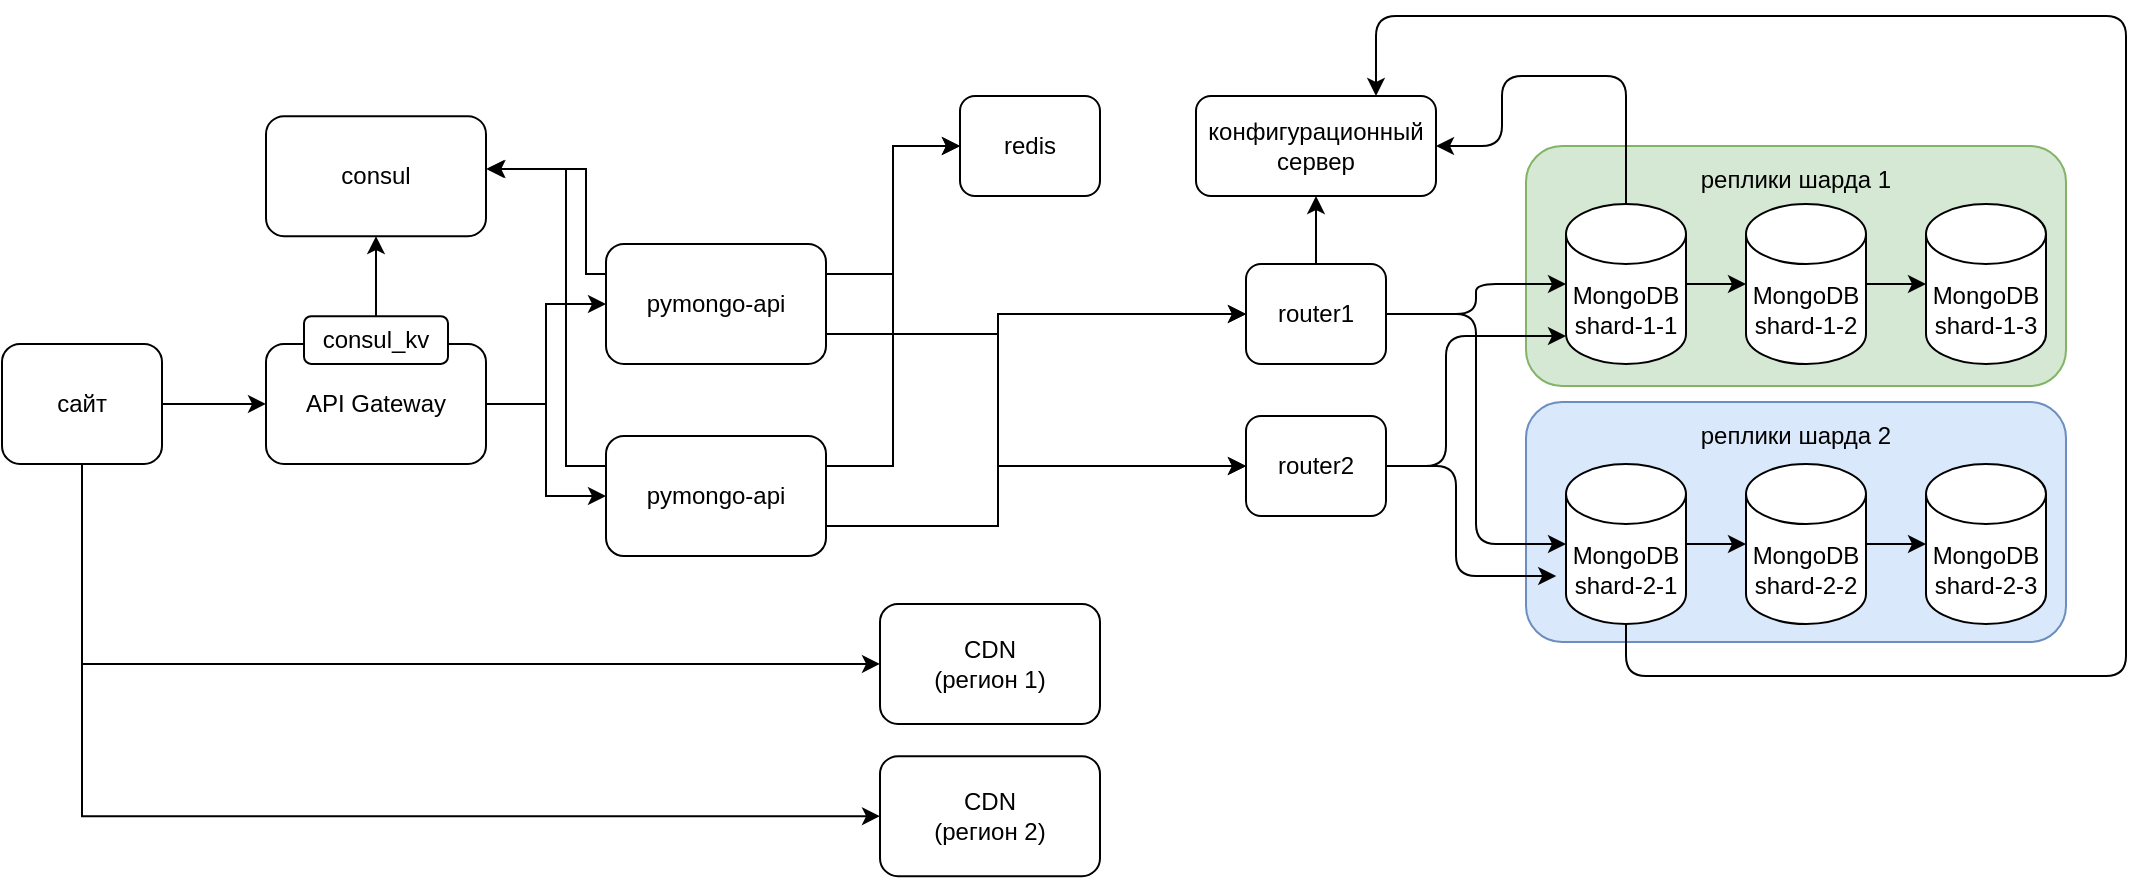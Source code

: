 <mxfile version="24.7.17">
  <diagram name="Page-1" id="-H_mtQnk-PTXWXPvYvuk">
    <mxGraphModel dx="-1517" dy="466" grid="1" gridSize="10" guides="1" tooltips="1" connect="1" arrows="1" fold="1" page="1" pageScale="1" pageWidth="1169" pageHeight="827" math="0" shadow="0">
      <root>
        <mxCell id="0" />
        <mxCell id="1" parent="0" />
        <mxCell id="W5bVdVhqWJVxm2qdPFO--2" value="реплики шарда 2&lt;div&gt;&lt;br&gt;&lt;/div&gt;&lt;div&gt;&lt;br&gt;&lt;/div&gt;&lt;div&gt;&lt;br&gt;&lt;/div&gt;&lt;div&gt;&lt;br&gt;&lt;/div&gt;&lt;div&gt;&lt;br&gt;&lt;/div&gt;&lt;div&gt;&lt;br&gt;&lt;/div&gt;" style="rounded=1;whiteSpace=wrap;html=1;fillColor=#dae8fc;strokeColor=#6c8ebf;" parent="1" vertex="1">
          <mxGeometry x="3154" y="383" width="270" height="120" as="geometry" />
        </mxCell>
        <mxCell id="W5bVdVhqWJVxm2qdPFO--3" value="реплики шарда 1&lt;div&gt;&lt;br&gt;&lt;/div&gt;&lt;div&gt;&lt;br&gt;&lt;/div&gt;&lt;div&gt;&lt;br&gt;&lt;/div&gt;&lt;div&gt;&lt;br&gt;&lt;/div&gt;&lt;div&gt;&lt;br&gt;&lt;/div&gt;&lt;div&gt;&lt;br&gt;&lt;/div&gt;" style="rounded=1;whiteSpace=wrap;html=1;fillColor=#d5e8d4;strokeColor=#82b366;" parent="1" vertex="1">
          <mxGeometry x="3154" y="255" width="270" height="120" as="geometry" />
        </mxCell>
        <mxCell id="W5bVdVhqWJVxm2qdPFO--4" value="" style="edgeStyle=orthogonalEdgeStyle;rounded=0;orthogonalLoop=1;jettySize=auto;html=1;" parent="1" source="W5bVdVhqWJVxm2qdPFO--6" target="W5bVdVhqWJVxm2qdPFO--17" edge="1">
          <mxGeometry relative="1" as="geometry" />
        </mxCell>
        <mxCell id="W5bVdVhqWJVxm2qdPFO--5" style="edgeStyle=orthogonalEdgeStyle;rounded=1;orthogonalLoop=1;jettySize=auto;html=1;entryX=1;entryY=0.5;entryDx=0;entryDy=0;curved=0;" parent="1" source="W5bVdVhqWJVxm2qdPFO--6" target="W5bVdVhqWJVxm2qdPFO--24" edge="1">
          <mxGeometry relative="1" as="geometry">
            <Array as="points">
              <mxPoint x="3204" y="220" />
              <mxPoint x="3142" y="220" />
              <mxPoint x="3142" y="255" />
            </Array>
          </mxGeometry>
        </mxCell>
        <mxCell id="W5bVdVhqWJVxm2qdPFO--6" value="MongoDB&lt;div&gt;shard-1-1&lt;/div&gt;" style="shape=cylinder3;whiteSpace=wrap;html=1;boundedLbl=1;backgroundOutline=1;size=15;" parent="1" vertex="1">
          <mxGeometry x="3174" y="284" width="60" height="80" as="geometry" />
        </mxCell>
        <mxCell id="W5bVdVhqWJVxm2qdPFO--7" value="" style="edgeStyle=orthogonalEdgeStyle;rounded=0;orthogonalLoop=1;jettySize=auto;html=1;curved=0;exitX=1;exitY=0.75;exitDx=0;exitDy=0;" parent="1" source="W5bVdVhqWJVxm2qdPFO--28" target="W5bVdVhqWJVxm2qdPFO--23" edge="1">
          <mxGeometry relative="1" as="geometry">
            <mxPoint x="2932.32" y="385.19" as="sourcePoint" />
            <Array as="points">
              <mxPoint x="2890" y="349" />
              <mxPoint x="2890" y="339" />
            </Array>
          </mxGeometry>
        </mxCell>
        <mxCell id="W5bVdVhqWJVxm2qdPFO--8" style="edgeStyle=orthogonalEdgeStyle;rounded=0;orthogonalLoop=1;jettySize=auto;html=1;entryX=0;entryY=0.5;entryDx=0;entryDy=0;curved=0;exitX=1;exitY=0.75;exitDx=0;exitDy=0;" parent="1" source="W5bVdVhqWJVxm2qdPFO--28" target="W5bVdVhqWJVxm2qdPFO--25" edge="1">
          <mxGeometry relative="1" as="geometry">
            <mxPoint x="2934" y="385" as="sourcePoint" />
            <Array as="points">
              <mxPoint x="2890" y="349" />
              <mxPoint x="2890" y="415" />
            </Array>
          </mxGeometry>
        </mxCell>
        <mxCell id="9A4CyIU_A1YxmYjmKeMT-3" style="edgeStyle=orthogonalEdgeStyle;rounded=0;orthogonalLoop=1;jettySize=auto;html=1;exitX=1;exitY=0.25;exitDx=0;exitDy=0;entryX=0;entryY=0.5;entryDx=0;entryDy=0;" edge="1" parent="1" source="W5bVdVhqWJVxm2qdPFO--10" target="9A4CyIU_A1YxmYjmKeMT-1">
          <mxGeometry relative="1" as="geometry">
            <mxPoint x="2840" y="250" as="targetPoint" />
          </mxGeometry>
        </mxCell>
        <mxCell id="9A4CyIU_A1YxmYjmKeMT-6" style="edgeStyle=orthogonalEdgeStyle;rounded=0;orthogonalLoop=1;jettySize=auto;html=1;exitX=1;exitY=0.75;exitDx=0;exitDy=0;entryX=0;entryY=0.5;entryDx=0;entryDy=0;curved=0;" edge="1" parent="1" source="W5bVdVhqWJVxm2qdPFO--10" target="W5bVdVhqWJVxm2qdPFO--23">
          <mxGeometry relative="1" as="geometry">
            <Array as="points">
              <mxPoint x="2890" y="445" />
              <mxPoint x="2890" y="339" />
            </Array>
          </mxGeometry>
        </mxCell>
        <mxCell id="9A4CyIU_A1YxmYjmKeMT-7" style="edgeStyle=orthogonalEdgeStyle;rounded=0;orthogonalLoop=1;jettySize=auto;html=1;exitX=1;exitY=0.75;exitDx=0;exitDy=0;entryX=0;entryY=0.5;entryDx=0;entryDy=0;" edge="1" parent="1" source="W5bVdVhqWJVxm2qdPFO--10" target="W5bVdVhqWJVxm2qdPFO--25">
          <mxGeometry relative="1" as="geometry">
            <Array as="points">
              <mxPoint x="2890" y="445" />
              <mxPoint x="2890" y="415" />
            </Array>
          </mxGeometry>
        </mxCell>
        <mxCell id="W5bVdVhqWJVxm2qdPFO--10" value="pymongo-api" style="rounded=1;whiteSpace=wrap;html=1;" parent="1" vertex="1">
          <mxGeometry x="2694" y="400" width="110" height="60" as="geometry" />
        </mxCell>
        <mxCell id="W5bVdVhqWJVxm2qdPFO--11" style="edgeStyle=orthogonalEdgeStyle;rounded=1;orthogonalLoop=1;jettySize=auto;html=1;exitX=1;exitY=0.5;exitDx=0;exitDy=0;entryX=0;entryY=0.5;entryDx=0;entryDy=0;entryPerimeter=0;curved=0;" parent="1" source="W5bVdVhqWJVxm2qdPFO--23" target="W5bVdVhqWJVxm2qdPFO--6" edge="1">
          <mxGeometry relative="1" as="geometry" />
        </mxCell>
        <mxCell id="W5bVdVhqWJVxm2qdPFO--12" value="" style="edgeStyle=orthogonalEdgeStyle;rounded=0;orthogonalLoop=1;jettySize=auto;html=1;" parent="1" source="W5bVdVhqWJVxm2qdPFO--14" target="W5bVdVhqWJVxm2qdPFO--20" edge="1">
          <mxGeometry relative="1" as="geometry" />
        </mxCell>
        <mxCell id="W5bVdVhqWJVxm2qdPFO--13" style="edgeStyle=orthogonalEdgeStyle;rounded=1;orthogonalLoop=1;jettySize=auto;html=1;exitX=0.5;exitY=1;exitDx=0;exitDy=0;exitPerimeter=0;entryX=0.75;entryY=0;entryDx=0;entryDy=0;curved=0;" parent="1" source="W5bVdVhqWJVxm2qdPFO--14" target="W5bVdVhqWJVxm2qdPFO--24" edge="1">
          <mxGeometry relative="1" as="geometry">
            <mxPoint x="3104" y="300" as="targetPoint" />
            <Array as="points">
              <mxPoint x="3204" y="520" />
              <mxPoint x="3454" y="520" />
              <mxPoint x="3454" y="190" />
              <mxPoint x="3079" y="190" />
            </Array>
          </mxGeometry>
        </mxCell>
        <mxCell id="W5bVdVhqWJVxm2qdPFO--14" value="MongoDB&lt;div&gt;shard-2-1&lt;/div&gt;" style="shape=cylinder3;whiteSpace=wrap;html=1;boundedLbl=1;backgroundOutline=1;size=15;" parent="1" vertex="1">
          <mxGeometry x="3174" y="414" width="60" height="80" as="geometry" />
        </mxCell>
        <mxCell id="W5bVdVhqWJVxm2qdPFO--15" style="edgeStyle=orthogonalEdgeStyle;rounded=1;orthogonalLoop=1;jettySize=auto;html=1;entryX=0;entryY=0.5;entryDx=0;entryDy=0;entryPerimeter=0;curved=0;exitX=1;exitY=0.5;exitDx=0;exitDy=0;" parent="1" source="W5bVdVhqWJVxm2qdPFO--23" target="W5bVdVhqWJVxm2qdPFO--14" edge="1">
          <mxGeometry relative="1" as="geometry" />
        </mxCell>
        <mxCell id="W5bVdVhqWJVxm2qdPFO--16" value="" style="edgeStyle=orthogonalEdgeStyle;rounded=0;orthogonalLoop=1;jettySize=auto;html=1;" parent="1" source="W5bVdVhqWJVxm2qdPFO--17" target="W5bVdVhqWJVxm2qdPFO--18" edge="1">
          <mxGeometry relative="1" as="geometry" />
        </mxCell>
        <mxCell id="W5bVdVhqWJVxm2qdPFO--17" value="MongoDB&lt;div&gt;shard-1-2&lt;/div&gt;" style="shape=cylinder3;whiteSpace=wrap;html=1;boundedLbl=1;backgroundOutline=1;size=15;" parent="1" vertex="1">
          <mxGeometry x="3264" y="284" width="60" height="80" as="geometry" />
        </mxCell>
        <mxCell id="W5bVdVhqWJVxm2qdPFO--18" value="MongoDB&lt;div&gt;shard-1-3&lt;/div&gt;" style="shape=cylinder3;whiteSpace=wrap;html=1;boundedLbl=1;backgroundOutline=1;size=15;" parent="1" vertex="1">
          <mxGeometry x="3354" y="284" width="60" height="80" as="geometry" />
        </mxCell>
        <mxCell id="W5bVdVhqWJVxm2qdPFO--19" value="" style="edgeStyle=orthogonalEdgeStyle;rounded=0;orthogonalLoop=1;jettySize=auto;html=1;" parent="1" source="W5bVdVhqWJVxm2qdPFO--20" target="W5bVdVhqWJVxm2qdPFO--21" edge="1">
          <mxGeometry relative="1" as="geometry" />
        </mxCell>
        <mxCell id="W5bVdVhqWJVxm2qdPFO--20" value="MongoDB&lt;div&gt;shard-2-2&lt;/div&gt;" style="shape=cylinder3;whiteSpace=wrap;html=1;boundedLbl=1;backgroundOutline=1;size=15;" parent="1" vertex="1">
          <mxGeometry x="3264" y="414" width="60" height="80" as="geometry" />
        </mxCell>
        <mxCell id="W5bVdVhqWJVxm2qdPFO--21" value="MongoDB&lt;div&gt;shard-2-3&lt;/div&gt;" style="shape=cylinder3;whiteSpace=wrap;html=1;boundedLbl=1;backgroundOutline=1;size=15;" parent="1" vertex="1">
          <mxGeometry x="3354" y="414" width="60" height="80" as="geometry" />
        </mxCell>
        <mxCell id="W5bVdVhqWJVxm2qdPFO--22" value="" style="edgeStyle=orthogonalEdgeStyle;rounded=0;orthogonalLoop=1;jettySize=auto;html=1;" parent="1" source="W5bVdVhqWJVxm2qdPFO--23" target="W5bVdVhqWJVxm2qdPFO--24" edge="1">
          <mxGeometry relative="1" as="geometry" />
        </mxCell>
        <mxCell id="W5bVdVhqWJVxm2qdPFO--23" value="router1" style="rounded=1;whiteSpace=wrap;html=1;" parent="1" vertex="1">
          <mxGeometry x="3014" y="314" width="70" height="50" as="geometry" />
        </mxCell>
        <mxCell id="W5bVdVhqWJVxm2qdPFO--24" value="конфигурационный сервер" style="rounded=1;whiteSpace=wrap;html=1;" parent="1" vertex="1">
          <mxGeometry x="2989" y="230" width="120" height="50" as="geometry" />
        </mxCell>
        <mxCell id="W5bVdVhqWJVxm2qdPFO--25" value="router2" style="rounded=1;whiteSpace=wrap;html=1;" parent="1" vertex="1">
          <mxGeometry x="3014" y="390" width="70" height="50" as="geometry" />
        </mxCell>
        <mxCell id="W5bVdVhqWJVxm2qdPFO--26" style="edgeStyle=orthogonalEdgeStyle;rounded=1;orthogonalLoop=1;jettySize=auto;html=1;exitX=1;exitY=0.5;exitDx=0;exitDy=0;curved=0;" parent="1" source="W5bVdVhqWJVxm2qdPFO--25" edge="1">
          <mxGeometry relative="1" as="geometry">
            <mxPoint x="3174" y="350" as="targetPoint" />
            <Array as="points">
              <mxPoint x="3114" y="415" />
              <mxPoint x="3114" y="350" />
              <mxPoint x="3174" y="350" />
            </Array>
          </mxGeometry>
        </mxCell>
        <mxCell id="W5bVdVhqWJVxm2qdPFO--27" style="edgeStyle=orthogonalEdgeStyle;rounded=1;orthogonalLoop=1;jettySize=auto;html=1;exitX=1;exitY=0.5;exitDx=0;exitDy=0;entryX=0.056;entryY=0.725;entryDx=0;entryDy=0;entryPerimeter=0;curved=0;" parent="1" source="W5bVdVhqWJVxm2qdPFO--25" target="W5bVdVhqWJVxm2qdPFO--2" edge="1">
          <mxGeometry relative="1" as="geometry" />
        </mxCell>
        <mxCell id="W5bVdVhqWJVxm2qdPFO--35" style="edgeStyle=orthogonalEdgeStyle;rounded=0;orthogonalLoop=1;jettySize=auto;html=1;exitX=0;exitY=0.25;exitDx=0;exitDy=0;entryX=1.001;entryY=0.44;entryDx=0;entryDy=0;entryPerimeter=0;" parent="1" source="W5bVdVhqWJVxm2qdPFO--28" target="W5bVdVhqWJVxm2qdPFO--31" edge="1">
          <mxGeometry relative="1" as="geometry">
            <mxPoint x="2634" y="270.07" as="targetPoint" />
            <Array as="points">
              <mxPoint x="2684" y="319.07" />
              <mxPoint x="2684" y="266.07" />
            </Array>
          </mxGeometry>
        </mxCell>
        <mxCell id="9A4CyIU_A1YxmYjmKeMT-2" style="edgeStyle=orthogonalEdgeStyle;rounded=0;orthogonalLoop=1;jettySize=auto;html=1;entryX=0;entryY=0.5;entryDx=0;entryDy=0;exitX=1;exitY=0.25;exitDx=0;exitDy=0;" edge="1" parent="1" source="W5bVdVhqWJVxm2qdPFO--28" target="9A4CyIU_A1YxmYjmKeMT-1">
          <mxGeometry relative="1" as="geometry" />
        </mxCell>
        <mxCell id="W5bVdVhqWJVxm2qdPFO--28" value="pymongo-api" style="rounded=1;whiteSpace=wrap;html=1;" parent="1" vertex="1">
          <mxGeometry x="2694" y="303.95" width="110" height="60" as="geometry" />
        </mxCell>
        <mxCell id="W5bVdVhqWJVxm2qdPFO--32" value="" style="edgeStyle=orthogonalEdgeStyle;rounded=0;orthogonalLoop=1;jettySize=auto;html=1;" parent="1" source="W5bVdVhqWJVxm2qdPFO--30" target="W5bVdVhqWJVxm2qdPFO--28" edge="1">
          <mxGeometry relative="1" as="geometry" />
        </mxCell>
        <mxCell id="W5bVdVhqWJVxm2qdPFO--33" style="edgeStyle=orthogonalEdgeStyle;rounded=0;orthogonalLoop=1;jettySize=auto;html=1;exitX=1;exitY=0.5;exitDx=0;exitDy=0;entryX=0;entryY=0.5;entryDx=0;entryDy=0;" parent="1" source="W5bVdVhqWJVxm2qdPFO--30" target="W5bVdVhqWJVxm2qdPFO--10" edge="1">
          <mxGeometry relative="1" as="geometry" />
        </mxCell>
        <mxCell id="W5bVdVhqWJVxm2qdPFO--30" value="API Gateway" style="rounded=1;whiteSpace=wrap;html=1;" parent="1" vertex="1">
          <mxGeometry x="2524" y="353.95" width="110" height="60" as="geometry" />
        </mxCell>
        <mxCell id="W5bVdVhqWJVxm2qdPFO--31" value="consul" style="rounded=1;whiteSpace=wrap;html=1;" parent="1" vertex="1">
          <mxGeometry x="2524" y="240.07" width="110" height="60" as="geometry" />
        </mxCell>
        <mxCell id="W5bVdVhqWJVxm2qdPFO--34" style="edgeStyle=orthogonalEdgeStyle;rounded=0;orthogonalLoop=1;jettySize=auto;html=1;exitX=0;exitY=0.25;exitDx=0;exitDy=0;entryX=1.006;entryY=0.44;entryDx=0;entryDy=0;entryPerimeter=0;" parent="1" source="W5bVdVhqWJVxm2qdPFO--10" target="W5bVdVhqWJVxm2qdPFO--31" edge="1">
          <mxGeometry relative="1" as="geometry">
            <Array as="points">
              <mxPoint x="2674" y="415.07" />
              <mxPoint x="2674" y="266.07" />
            </Array>
          </mxGeometry>
        </mxCell>
        <mxCell id="W5bVdVhqWJVxm2qdPFO--37" value="" style="edgeStyle=orthogonalEdgeStyle;rounded=0;orthogonalLoop=1;jettySize=auto;html=1;" parent="1" source="W5bVdVhqWJVxm2qdPFO--36" target="W5bVdVhqWJVxm2qdPFO--30" edge="1">
          <mxGeometry relative="1" as="geometry" />
        </mxCell>
        <mxCell id="W5bVdVhqWJVxm2qdPFO--41" style="edgeStyle=orthogonalEdgeStyle;rounded=0;orthogonalLoop=1;jettySize=auto;html=1;exitX=0.5;exitY=1;exitDx=0;exitDy=0;entryX=0;entryY=0.5;entryDx=0;entryDy=0;" parent="1" source="W5bVdVhqWJVxm2qdPFO--36" target="W5bVdVhqWJVxm2qdPFO--40" edge="1">
          <mxGeometry relative="1" as="geometry" />
        </mxCell>
        <mxCell id="W5bVdVhqWJVxm2qdPFO--43" style="edgeStyle=orthogonalEdgeStyle;rounded=0;orthogonalLoop=1;jettySize=auto;html=1;exitX=0.5;exitY=1;exitDx=0;exitDy=0;entryX=0;entryY=0.5;entryDx=0;entryDy=0;" parent="1" source="W5bVdVhqWJVxm2qdPFO--36" target="W5bVdVhqWJVxm2qdPFO--42" edge="1">
          <mxGeometry relative="1" as="geometry" />
        </mxCell>
        <mxCell id="W5bVdVhqWJVxm2qdPFO--36" value="сайт" style="rounded=1;whiteSpace=wrap;html=1;" parent="1" vertex="1">
          <mxGeometry x="2392" y="353.95" width="80" height="60" as="geometry" />
        </mxCell>
        <mxCell id="W5bVdVhqWJVxm2qdPFO--39" value="" style="edgeStyle=orthogonalEdgeStyle;rounded=0;orthogonalLoop=1;jettySize=auto;html=1;" parent="1" source="W5bVdVhqWJVxm2qdPFO--38" target="W5bVdVhqWJVxm2qdPFO--31" edge="1">
          <mxGeometry relative="1" as="geometry" />
        </mxCell>
        <mxCell id="W5bVdVhqWJVxm2qdPFO--38" value="consul_kv" style="rounded=1;whiteSpace=wrap;html=1;" parent="1" vertex="1">
          <mxGeometry x="2543" y="340.07" width="72" height="23.88" as="geometry" />
        </mxCell>
        <mxCell id="W5bVdVhqWJVxm2qdPFO--40" value="CDN&lt;div&gt;(регион 1)&lt;/div&gt;" style="rounded=1;whiteSpace=wrap;html=1;" parent="1" vertex="1">
          <mxGeometry x="2831" y="483.95" width="110" height="60" as="geometry" />
        </mxCell>
        <mxCell id="W5bVdVhqWJVxm2qdPFO--42" value="CDN&lt;div&gt;(регион 2)&lt;/div&gt;" style="rounded=1;whiteSpace=wrap;html=1;" parent="1" vertex="1">
          <mxGeometry x="2831" y="560.07" width="110" height="60" as="geometry" />
        </mxCell>
        <mxCell id="9A4CyIU_A1YxmYjmKeMT-1" value="redis" style="rounded=1;whiteSpace=wrap;html=1;" vertex="1" parent="1">
          <mxGeometry x="2871" y="230" width="70" height="50" as="geometry" />
        </mxCell>
      </root>
    </mxGraphModel>
  </diagram>
</mxfile>
